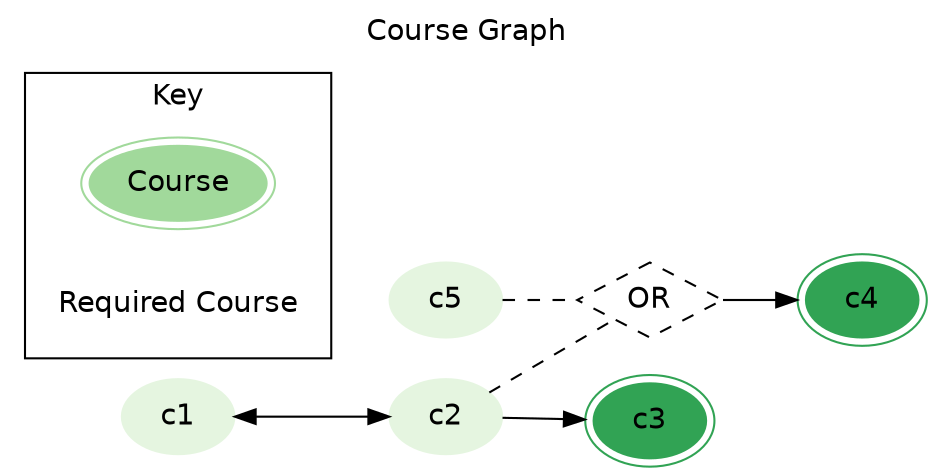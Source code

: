 digraph G {
    fontname="Helvetica";
    labelloc=t;
    rankdir=LR;
    label="Course Graph";

    node[style=filled, fontname="Helvetica", colorscheme=greens3, color=1];

   

    c3[color=3, peripheries=2];
    c4[color=3, peripheries=2];

    c1->c2[dir=both];
    c2->c3;

    c4_reqs[style="dashed", color="black", shape="diamond", label="OR"];
    c4_reqs->c4;
    c2->c4_reqs[style="dashed", dir="none"];
    c5->c4_reqs[style="dashed", dir="none"];

    subgraph cluster_key {
        

        label="Key";
        

        kc1[label="Course", peripheries=2, color=2];
        k1[shape=plaintext, style=solid, label="Required Course\r"] 
        // Add fixed width so all nodes line up

    }

}